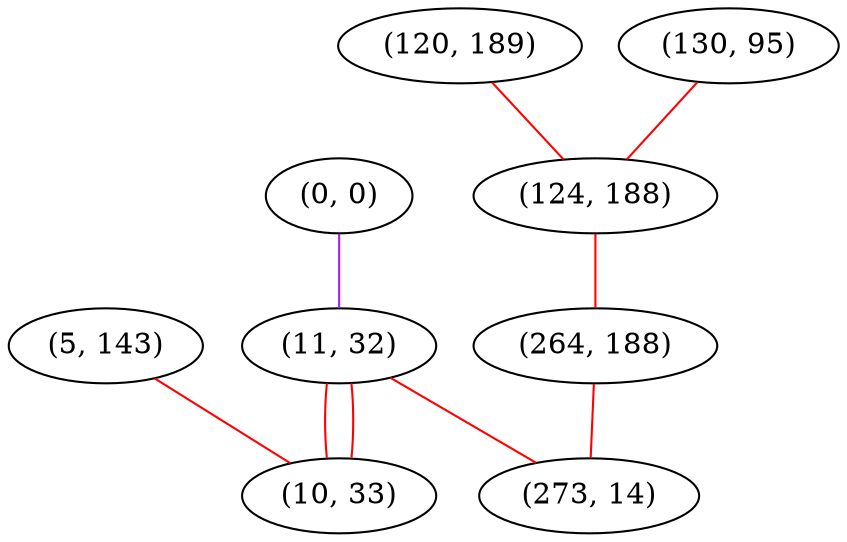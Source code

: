 graph "" {
"(0, 0)";
"(120, 189)";
"(130, 95)";
"(124, 188)";
"(11, 32)";
"(5, 143)";
"(10, 33)";
"(264, 188)";
"(273, 14)";
"(0, 0)" -- "(11, 32)"  [color=purple, key=0, weight=4];
"(120, 189)" -- "(124, 188)"  [color=red, key=0, weight=1];
"(130, 95)" -- "(124, 188)"  [color=red, key=0, weight=1];
"(124, 188)" -- "(264, 188)"  [color=red, key=0, weight=1];
"(11, 32)" -- "(273, 14)"  [color=red, key=0, weight=1];
"(11, 32)" -- "(10, 33)"  [color=red, key=0, weight=1];
"(11, 32)" -- "(10, 33)"  [color=red, key=1, weight=1];
"(5, 143)" -- "(10, 33)"  [color=red, key=0, weight=1];
"(264, 188)" -- "(273, 14)"  [color=red, key=0, weight=1];
}
